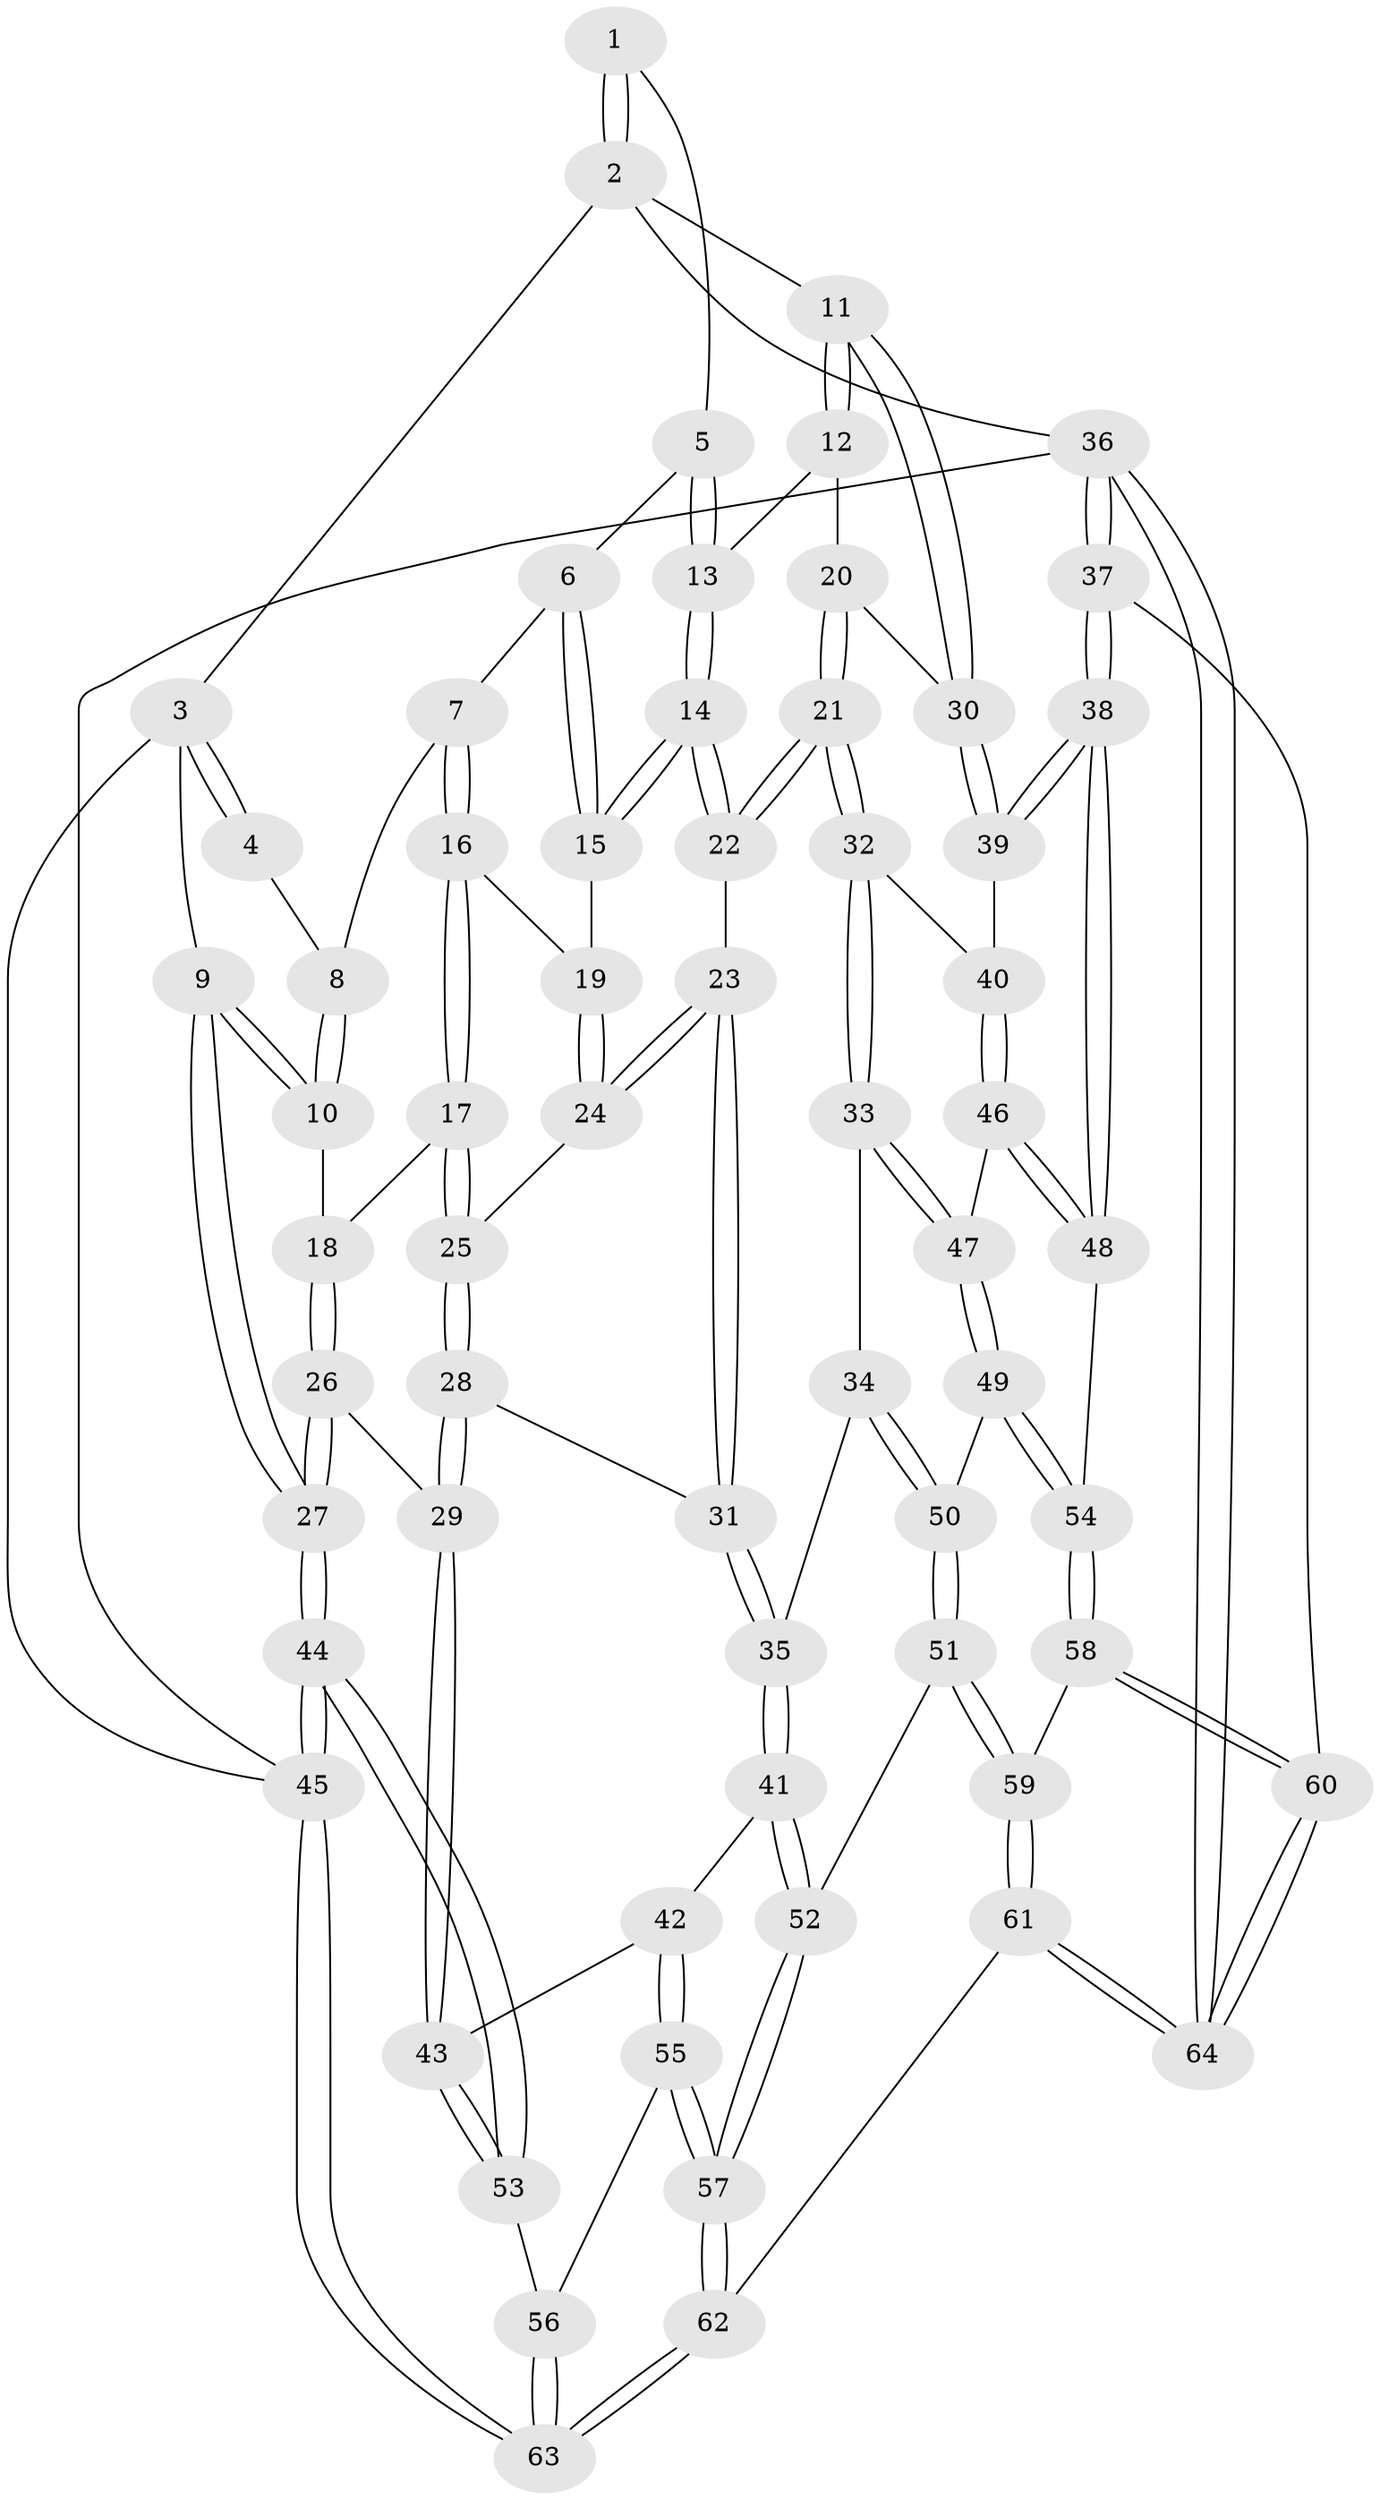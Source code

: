 // Generated by graph-tools (version 1.1) at 2025/03/03/09/25 03:03:29]
// undirected, 64 vertices, 157 edges
graph export_dot {
graph [start="1"]
  node [color=gray90,style=filled];
  1 [pos="+0.5278588216644162+0"];
  2 [pos="+1+0"];
  3 [pos="+0+0"];
  4 [pos="+0.47744784281598657+0"];
  5 [pos="+0.5246958771897883+0"];
  6 [pos="+0.4195908422133537+0.1274476637605815"];
  7 [pos="+0.34702398118989547+0.14272228322975278"];
  8 [pos="+0.2921426532321841+0.07282680487235908"];
  9 [pos="+0+0"];
  10 [pos="+0.09034863195278499+0.10418660510483242"];
  11 [pos="+1+0"];
  12 [pos="+0.6237981105496496+0.18356347096052528"];
  13 [pos="+0.5881884757574546+0.15426810468253144"];
  14 [pos="+0.4652358958033542+0.24180342941755859"];
  15 [pos="+0.45178094475500885+0.23657744020927093"];
  16 [pos="+0.3036748603640547+0.24001569671595926"];
  17 [pos="+0.2882261890034269+0.24782818180508487"];
  18 [pos="+0.2577569486886644+0.23884885255595753"];
  19 [pos="+0.40188745492491973+0.2513414868805242"];
  20 [pos="+0.6663110580722379+0.2578430707438161"];
  21 [pos="+0.6065115426254906+0.41257276928140424"];
  22 [pos="+0.5290364492109689+0.37502961216614167"];
  23 [pos="+0.43024704447136936+0.3902102268550678"];
  24 [pos="+0.393232784108793+0.34589767466097676"];
  25 [pos="+0.3019510390465543+0.32363503142934963"];
  26 [pos="+0.08737880959791755+0.4618253746217405"];
  27 [pos="+0+0.41655020654894115"];
  28 [pos="+0.2671737272634046+0.4493655582834703"];
  29 [pos="+0.1682641203074797+0.5036209242049261"];
  30 [pos="+1+0.1749776345649208"];
  31 [pos="+0.3592104015125309+0.455092145610552"];
  32 [pos="+0.6260754048888146+0.45870891546722925"];
  33 [pos="+0.6244601488246526+0.46853222703494585"];
  34 [pos="+0.5039968182121302+0.5541804007169947"];
  35 [pos="+0.44290573877431794+0.5662568399713734"];
  36 [pos="+1+1"];
  37 [pos="+1+0.9756916596597088"];
  38 [pos="+1+0.6834051923681129"];
  39 [pos="+1+0.37219924224255546"];
  40 [pos="+1+0.38121948406981065"];
  41 [pos="+0.36604330535802626+0.6563264443048943"];
  42 [pos="+0.330849653706037+0.652816812285808"];
  43 [pos="+0.20310167847311572+0.58942586162618"];
  44 [pos="+0+0.9241872527987538"];
  45 [pos="+0+1"];
  46 [pos="+0.7459997138544517+0.6264298232982071"];
  47 [pos="+0.673322395804528+0.5645754632056639"];
  48 [pos="+0.7913514158989661+0.7119824394377282"];
  49 [pos="+0.5662396128751161+0.7347622655955441"];
  50 [pos="+0.547909122547195+0.7440692448471126"];
  51 [pos="+0.5475420555358288+0.7445202511567646"];
  52 [pos="+0.44651014904560715+0.776431257424757"];
  53 [pos="+0.13170213102430572+0.7565110931359037"];
  54 [pos="+0.7689866688381813+0.7491728740444826"];
  55 [pos="+0.2510032255864192+0.8275366170303536"];
  56 [pos="+0.2372205717440372+0.8244538050701432"];
  57 [pos="+0.38617874888881953+0.930976820919715"];
  58 [pos="+0.7550129163954475+0.8395324728619216"];
  59 [pos="+0.6163531550772363+0.8558170946976024"];
  60 [pos="+0.7555725891188971+0.8409030648701045"];
  61 [pos="+0.473530201352206+1"];
  62 [pos="+0.4203356306515628+1"];
  63 [pos="+0+1"];
  64 [pos="+0.7670629672338795+1"];
  1 -- 2;
  1 -- 2;
  1 -- 5;
  2 -- 3;
  2 -- 11;
  2 -- 36;
  3 -- 4;
  3 -- 4;
  3 -- 9;
  3 -- 45;
  4 -- 8;
  5 -- 6;
  5 -- 13;
  5 -- 13;
  6 -- 7;
  6 -- 15;
  6 -- 15;
  7 -- 8;
  7 -- 16;
  7 -- 16;
  8 -- 10;
  8 -- 10;
  9 -- 10;
  9 -- 10;
  9 -- 27;
  9 -- 27;
  10 -- 18;
  11 -- 12;
  11 -- 12;
  11 -- 30;
  11 -- 30;
  12 -- 13;
  12 -- 20;
  13 -- 14;
  13 -- 14;
  14 -- 15;
  14 -- 15;
  14 -- 22;
  14 -- 22;
  15 -- 19;
  16 -- 17;
  16 -- 17;
  16 -- 19;
  17 -- 18;
  17 -- 25;
  17 -- 25;
  18 -- 26;
  18 -- 26;
  19 -- 24;
  19 -- 24;
  20 -- 21;
  20 -- 21;
  20 -- 30;
  21 -- 22;
  21 -- 22;
  21 -- 32;
  21 -- 32;
  22 -- 23;
  23 -- 24;
  23 -- 24;
  23 -- 31;
  23 -- 31;
  24 -- 25;
  25 -- 28;
  25 -- 28;
  26 -- 27;
  26 -- 27;
  26 -- 29;
  27 -- 44;
  27 -- 44;
  28 -- 29;
  28 -- 29;
  28 -- 31;
  29 -- 43;
  29 -- 43;
  30 -- 39;
  30 -- 39;
  31 -- 35;
  31 -- 35;
  32 -- 33;
  32 -- 33;
  32 -- 40;
  33 -- 34;
  33 -- 47;
  33 -- 47;
  34 -- 35;
  34 -- 50;
  34 -- 50;
  35 -- 41;
  35 -- 41;
  36 -- 37;
  36 -- 37;
  36 -- 64;
  36 -- 64;
  36 -- 45;
  37 -- 38;
  37 -- 38;
  37 -- 60;
  38 -- 39;
  38 -- 39;
  38 -- 48;
  38 -- 48;
  39 -- 40;
  40 -- 46;
  40 -- 46;
  41 -- 42;
  41 -- 52;
  41 -- 52;
  42 -- 43;
  42 -- 55;
  42 -- 55;
  43 -- 53;
  43 -- 53;
  44 -- 45;
  44 -- 45;
  44 -- 53;
  44 -- 53;
  45 -- 63;
  45 -- 63;
  46 -- 47;
  46 -- 48;
  46 -- 48;
  47 -- 49;
  47 -- 49;
  48 -- 54;
  49 -- 50;
  49 -- 54;
  49 -- 54;
  50 -- 51;
  50 -- 51;
  51 -- 52;
  51 -- 59;
  51 -- 59;
  52 -- 57;
  52 -- 57;
  53 -- 56;
  54 -- 58;
  54 -- 58;
  55 -- 56;
  55 -- 57;
  55 -- 57;
  56 -- 63;
  56 -- 63;
  57 -- 62;
  57 -- 62;
  58 -- 59;
  58 -- 60;
  58 -- 60;
  59 -- 61;
  59 -- 61;
  60 -- 64;
  60 -- 64;
  61 -- 62;
  61 -- 64;
  61 -- 64;
  62 -- 63;
  62 -- 63;
}
